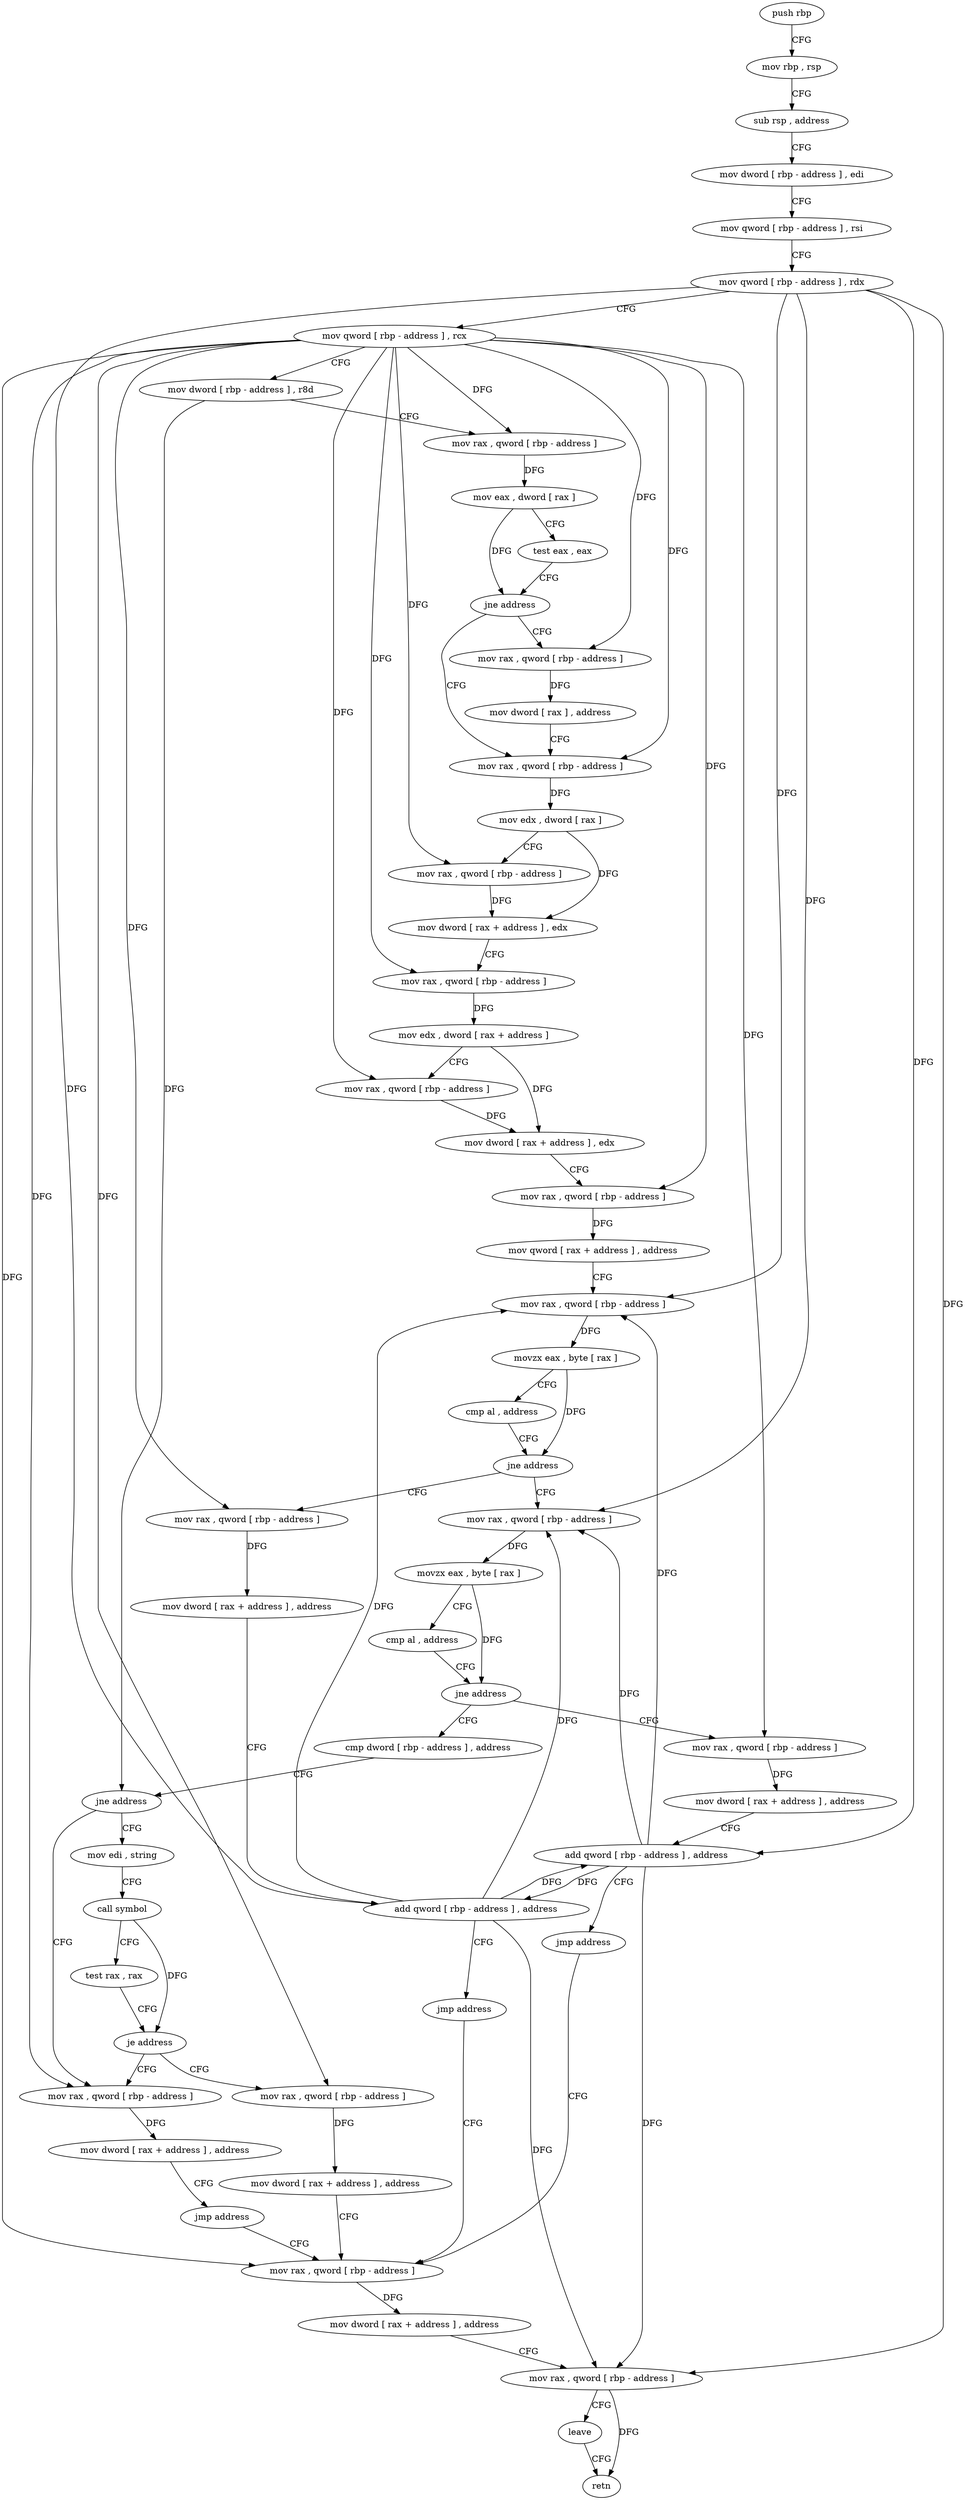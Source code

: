 digraph "func" {
"4204635" [label = "push rbp" ]
"4204636" [label = "mov rbp , rsp" ]
"4204639" [label = "sub rsp , address" ]
"4204643" [label = "mov dword [ rbp - address ] , edi" ]
"4204646" [label = "mov qword [ rbp - address ] , rsi" ]
"4204650" [label = "mov qword [ rbp - address ] , rdx" ]
"4204654" [label = "mov qword [ rbp - address ] , rcx" ]
"4204658" [label = "mov dword [ rbp - address ] , r8d" ]
"4204662" [label = "mov rax , qword [ rbp - address ]" ]
"4204666" [label = "mov eax , dword [ rax ]" ]
"4204668" [label = "test eax , eax" ]
"4204670" [label = "jne address" ]
"4204682" [label = "mov rax , qword [ rbp - address ]" ]
"4204672" [label = "mov rax , qword [ rbp - address ]" ]
"4204686" [label = "mov edx , dword [ rax ]" ]
"4204688" [label = "mov rax , qword [ rbp - address ]" ]
"4204692" [label = "mov dword [ rax + address ] , edx" ]
"4204695" [label = "mov rax , qword [ rbp - address ]" ]
"4204699" [label = "mov edx , dword [ rax + address ]" ]
"4204702" [label = "mov rax , qword [ rbp - address ]" ]
"4204706" [label = "mov dword [ rax + address ] , edx" ]
"4204709" [label = "mov rax , qword [ rbp - address ]" ]
"4204713" [label = "mov qword [ rax + address ] , address" ]
"4204721" [label = "mov rax , qword [ rbp - address ]" ]
"4204725" [label = "movzx eax , byte [ rax ]" ]
"4204728" [label = "cmp al , address" ]
"4204730" [label = "jne address" ]
"4204750" [label = "mov rax , qword [ rbp - address ]" ]
"4204732" [label = "mov rax , qword [ rbp - address ]" ]
"4204676" [label = "mov dword [ rax ] , address" ]
"4204754" [label = "movzx eax , byte [ rax ]" ]
"4204757" [label = "cmp al , address" ]
"4204759" [label = "jne address" ]
"4204779" [label = "cmp dword [ rbp - address ] , address" ]
"4204761" [label = "mov rax , qword [ rbp - address ]" ]
"4204736" [label = "mov dword [ rax + address ] , address" ]
"4204743" [label = "add qword [ rbp - address ] , address" ]
"4204748" [label = "jmp address" ]
"4204824" [label = "mov rax , qword [ rbp - address ]" ]
"4204783" [label = "jne address" ]
"4204800" [label = "mov rax , qword [ rbp - address ]" ]
"4204785" [label = "mov edi , string" ]
"4204765" [label = "mov dword [ rax + address ] , address" ]
"4204772" [label = "add qword [ rbp - address ] , address" ]
"4204777" [label = "jmp address" ]
"4204828" [label = "mov dword [ rax + address ] , address" ]
"4204835" [label = "mov rax , qword [ rbp - address ]" ]
"4204839" [label = "leave" ]
"4204840" [label = "retn" ]
"4204804" [label = "mov dword [ rax + address ] , address" ]
"4204811" [label = "jmp address" ]
"4204790" [label = "call symbol" ]
"4204795" [label = "test rax , rax" ]
"4204798" [label = "je address" ]
"4204813" [label = "mov rax , qword [ rbp - address ]" ]
"4204817" [label = "mov dword [ rax + address ] , address" ]
"4204635" -> "4204636" [ label = "CFG" ]
"4204636" -> "4204639" [ label = "CFG" ]
"4204639" -> "4204643" [ label = "CFG" ]
"4204643" -> "4204646" [ label = "CFG" ]
"4204646" -> "4204650" [ label = "CFG" ]
"4204650" -> "4204654" [ label = "CFG" ]
"4204650" -> "4204721" [ label = "DFG" ]
"4204650" -> "4204750" [ label = "DFG" ]
"4204650" -> "4204743" [ label = "DFG" ]
"4204650" -> "4204772" [ label = "DFG" ]
"4204650" -> "4204835" [ label = "DFG" ]
"4204654" -> "4204658" [ label = "CFG" ]
"4204654" -> "4204662" [ label = "DFG" ]
"4204654" -> "4204682" [ label = "DFG" ]
"4204654" -> "4204688" [ label = "DFG" ]
"4204654" -> "4204695" [ label = "DFG" ]
"4204654" -> "4204702" [ label = "DFG" ]
"4204654" -> "4204709" [ label = "DFG" ]
"4204654" -> "4204672" [ label = "DFG" ]
"4204654" -> "4204732" [ label = "DFG" ]
"4204654" -> "4204761" [ label = "DFG" ]
"4204654" -> "4204824" [ label = "DFG" ]
"4204654" -> "4204800" [ label = "DFG" ]
"4204654" -> "4204813" [ label = "DFG" ]
"4204658" -> "4204662" [ label = "CFG" ]
"4204658" -> "4204783" [ label = "DFG" ]
"4204662" -> "4204666" [ label = "DFG" ]
"4204666" -> "4204668" [ label = "CFG" ]
"4204666" -> "4204670" [ label = "DFG" ]
"4204668" -> "4204670" [ label = "CFG" ]
"4204670" -> "4204682" [ label = "CFG" ]
"4204670" -> "4204672" [ label = "CFG" ]
"4204682" -> "4204686" [ label = "DFG" ]
"4204672" -> "4204676" [ label = "DFG" ]
"4204686" -> "4204688" [ label = "CFG" ]
"4204686" -> "4204692" [ label = "DFG" ]
"4204688" -> "4204692" [ label = "DFG" ]
"4204692" -> "4204695" [ label = "CFG" ]
"4204695" -> "4204699" [ label = "DFG" ]
"4204699" -> "4204702" [ label = "CFG" ]
"4204699" -> "4204706" [ label = "DFG" ]
"4204702" -> "4204706" [ label = "DFG" ]
"4204706" -> "4204709" [ label = "CFG" ]
"4204709" -> "4204713" [ label = "DFG" ]
"4204713" -> "4204721" [ label = "CFG" ]
"4204721" -> "4204725" [ label = "DFG" ]
"4204725" -> "4204728" [ label = "CFG" ]
"4204725" -> "4204730" [ label = "DFG" ]
"4204728" -> "4204730" [ label = "CFG" ]
"4204730" -> "4204750" [ label = "CFG" ]
"4204730" -> "4204732" [ label = "CFG" ]
"4204750" -> "4204754" [ label = "DFG" ]
"4204732" -> "4204736" [ label = "DFG" ]
"4204676" -> "4204682" [ label = "CFG" ]
"4204754" -> "4204757" [ label = "CFG" ]
"4204754" -> "4204759" [ label = "DFG" ]
"4204757" -> "4204759" [ label = "CFG" ]
"4204759" -> "4204779" [ label = "CFG" ]
"4204759" -> "4204761" [ label = "CFG" ]
"4204779" -> "4204783" [ label = "CFG" ]
"4204761" -> "4204765" [ label = "DFG" ]
"4204736" -> "4204743" [ label = "CFG" ]
"4204743" -> "4204748" [ label = "CFG" ]
"4204743" -> "4204721" [ label = "DFG" ]
"4204743" -> "4204750" [ label = "DFG" ]
"4204743" -> "4204772" [ label = "DFG" ]
"4204743" -> "4204835" [ label = "DFG" ]
"4204748" -> "4204824" [ label = "CFG" ]
"4204824" -> "4204828" [ label = "DFG" ]
"4204783" -> "4204800" [ label = "CFG" ]
"4204783" -> "4204785" [ label = "CFG" ]
"4204800" -> "4204804" [ label = "DFG" ]
"4204785" -> "4204790" [ label = "CFG" ]
"4204765" -> "4204772" [ label = "CFG" ]
"4204772" -> "4204777" [ label = "CFG" ]
"4204772" -> "4204721" [ label = "DFG" ]
"4204772" -> "4204750" [ label = "DFG" ]
"4204772" -> "4204743" [ label = "DFG" ]
"4204772" -> "4204835" [ label = "DFG" ]
"4204777" -> "4204824" [ label = "CFG" ]
"4204828" -> "4204835" [ label = "CFG" ]
"4204835" -> "4204839" [ label = "CFG" ]
"4204835" -> "4204840" [ label = "DFG" ]
"4204839" -> "4204840" [ label = "CFG" ]
"4204804" -> "4204811" [ label = "CFG" ]
"4204811" -> "4204824" [ label = "CFG" ]
"4204790" -> "4204795" [ label = "CFG" ]
"4204790" -> "4204798" [ label = "DFG" ]
"4204795" -> "4204798" [ label = "CFG" ]
"4204798" -> "4204813" [ label = "CFG" ]
"4204798" -> "4204800" [ label = "CFG" ]
"4204813" -> "4204817" [ label = "DFG" ]
"4204817" -> "4204824" [ label = "CFG" ]
}
